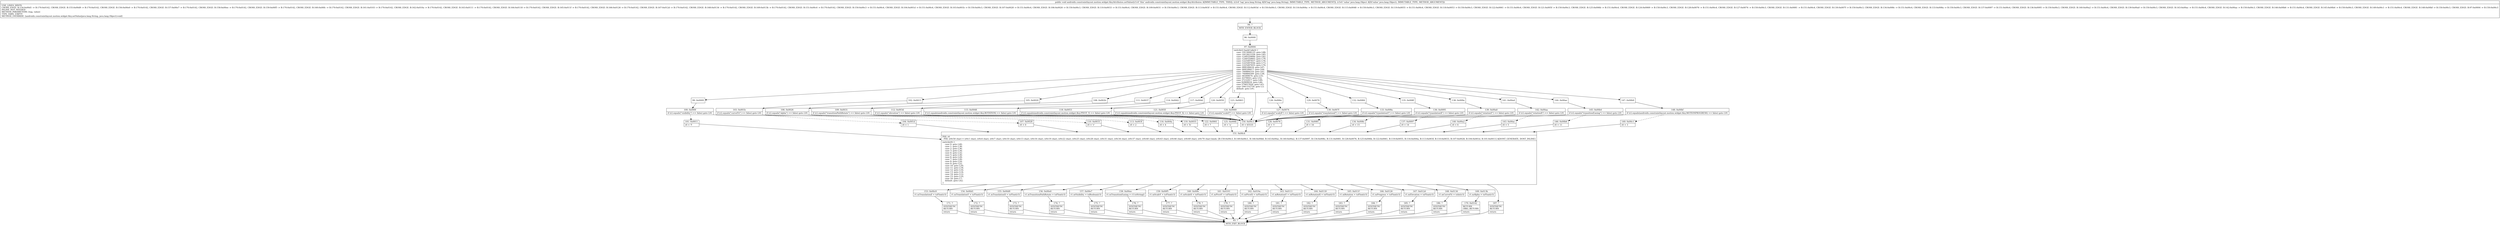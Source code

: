 digraph "CFG forandroidx.constraintlayout.motion.widget.KeyAttributes.setValue(Ljava\/lang\/String;Ljava\/lang\/Object;)V" {
Node_94 [shape=record,label="{94\:\ ?|MTH_ENTER_BLOCK\l}"];
Node_96 [shape=record,label="{96\:\ 0x0000}"];
Node_97 [shape=record,label="{97\:\ 0x0004|switch(r2.hashCode()) \{\l    case \-1913008125: goto L88;\l    case \-1812823328: goto L85;\l    case \-1249320806: goto L82;\l    case \-1249320805: goto L79;\l    case \-1225497657: goto L76;\l    case \-1225497656: goto L73;\l    case \-1225497655: goto L70;\l    case \-908189618: goto L67;\l    case \-908189617: goto L64;\l    case \-760884510: goto L61;\l    case \-760884509: goto L58;\l    case \-40300674: goto L55;\l    case \-4379043: goto L52;\l    case 37232917: goto L49;\l    case 92909918: goto L46;\l    case 579057826: goto L43;\l    case 1941332754: goto L3;\l    default: goto L91;\l\}\l}"];
Node_99 [shape=record,label="{99\:\ 0x0009}"];
Node_100 [shape=record,label="{100\:\ 0x000f|if (r2.equals(\"visibility\") == false) goto L91\l}"];
Node_101 [shape=record,label="{101\:\ 0x0011|r0 = 'f'\l}"];
Node_151 [shape=record,label="{151\:\ 0x00c4|PHI: r0 \l  PHI: (r0v50 char) = (r0v1 char), (r0v4 char), (r0v7 char), (r0v10 char), (r0v13 char), (r0v16 char), (r0v19 char), (r0v22 char), (r0v25 char), (r0v28 char), (r0v31 char), (r0v34 char), (r0v37 char), (r0v40 char), (r0v43 char), (r0v46 char), (r0v49 char), (r0v70 char) binds: [B:150:0x00c3, B:149:0x00c1, B:146:0x00b6, B:143:0x00ac, B:140:0x00a2, B:137:0x0097, B:134:0x008c, B:131:0x0081, B:128:0x0076, B:125:0x006b, B:122:0x0061, B:119:0x0055, B:116:0x004a, B:113:0x003f, B:110:0x0033, B:107:0x0028, B:104:0x001d, B:101:0x0011] A[DONT_GENERATE, DONT_INLINE]\l|switch(r0) \{\l    case 0: goto L40;\l    case 1: goto L38;\l    case 2: goto L36;\l    case 3: goto L34;\l    case 4: goto L32;\l    case 5: goto L30;\l    case 6: goto L28;\l    case 7: goto L26;\l    case 8: goto L24;\l    case 9: goto L22;\l    case 10: goto L20;\l    case 11: goto L18;\l    case 12: goto L16;\l    case 13: goto L14;\l    case 14: goto L12;\l    case 15: goto L10;\l    case 16: goto L7;\l    default: goto L42;\l\}\l}"];
Node_153 [shape=record,label="{153\:\ 0x00c9|r1.mTranslationZ = toFloat(r3)\l}"];
Node_171 [shape=record,label="{171\:\ ?|SYNTHETIC\lRETURN\l|return\l}"];
Node_95 [shape=record,label="{95\:\ ?|MTH_EXIT_BLOCK\l}"];
Node_154 [shape=record,label="{154\:\ 0x00d1|r1.mTranslationY = toFloat(r3)\l}"];
Node_172 [shape=record,label="{172\:\ ?|SYNTHETIC\lRETURN\l|return\l}"];
Node_155 [shape=record,label="{155\:\ 0x00d9|r1.mTranslationX = toFloat(r3)\l}"];
Node_173 [shape=record,label="{173\:\ ?|SYNTHETIC\lRETURN\l|return\l}"];
Node_156 [shape=record,label="{156\:\ 0x00e0|r1.mTransitionPathRotate = toFloat(r3)\l}"];
Node_174 [shape=record,label="{174\:\ ?|SYNTHETIC\lRETURN\l|return\l}"];
Node_157 [shape=record,label="{157\:\ 0x00e7|r1.mVisibility = toBoolean(r3)\l}"];
Node_175 [shape=record,label="{175\:\ ?|SYNTHETIC\lRETURN\l|return\l}"];
Node_158 [shape=record,label="{158\:\ 0x00ee|r1.mTransitionEasing = r3.toString()\l}"];
Node_176 [shape=record,label="{176\:\ ?|SYNTHETIC\lRETURN\l|return\l}"];
Node_159 [shape=record,label="{159\:\ 0x00f5|r1.mScaleY = toFloat(r3)\l}"];
Node_177 [shape=record,label="{177\:\ ?|SYNTHETIC\lRETURN\l|return\l}"];
Node_160 [shape=record,label="{160\:\ 0x00fc|r1.mScaleX = toFloat(r3)\l}"];
Node_178 [shape=record,label="{178\:\ ?|SYNTHETIC\lRETURN\l|return\l}"];
Node_161 [shape=record,label="{161\:\ 0x0103|r1.mPivotY = toFloat(r3)\l}"];
Node_179 [shape=record,label="{179\:\ ?|SYNTHETIC\lRETURN\l|return\l}"];
Node_162 [shape=record,label="{162\:\ 0x010a|r1.mPivotX = toFloat(r3)\l}"];
Node_180 [shape=record,label="{180\:\ ?|SYNTHETIC\lRETURN\l|return\l}"];
Node_163 [shape=record,label="{163\:\ 0x0111|r1.mRotationY = toFloat(r3)\l}"];
Node_181 [shape=record,label="{181\:\ ?|SYNTHETIC\lRETURN\l|return\l}"];
Node_164 [shape=record,label="{164\:\ 0x0118|r1.mRotationX = toFloat(r3)\l}"];
Node_182 [shape=record,label="{182\:\ ?|SYNTHETIC\lRETURN\l|return\l}"];
Node_165 [shape=record,label="{165\:\ 0x011f|r1.mRotation = toFloat(r3)\l}"];
Node_183 [shape=record,label="{183\:\ ?|SYNTHETIC\lRETURN\l|return\l}"];
Node_166 [shape=record,label="{166\:\ 0x0126|r1.mProgress = toFloat(r3)\l}"];
Node_184 [shape=record,label="{184\:\ ?|SYNTHETIC\lRETURN\l|return\l}"];
Node_167 [shape=record,label="{167\:\ 0x012d|r1.mElevation = toFloat(r3)\l}"];
Node_185 [shape=record,label="{185\:\ ?|SYNTHETIC\lRETURN\l|return\l}"];
Node_168 [shape=record,label="{168\:\ 0x0134|r1.mCurveFit = toInt(r3)\l}"];
Node_186 [shape=record,label="{186\:\ ?|SYNTHETIC\lRETURN\l|return\l}"];
Node_169 [shape=record,label="{169\:\ 0x013b|r1.mAlpha = toFloat(r3)\l}"];
Node_170 [shape=record,label="{170\:\ 0x0142|RETURN\lORIG_RETURN\l|return\l}"];
Node_187 [shape=record,label="{187\:\ ?|SYNTHETIC\lRETURN\l|return\l}"];
Node_102 [shape=record,label="{102\:\ 0x0015}"];
Node_103 [shape=record,label="{103\:\ 0x001b|if (r2.equals(\"curveFit\") == false) goto L91\l}"];
Node_104 [shape=record,label="{104\:\ 0x001d|r0 = 1\l}"];
Node_105 [shape=record,label="{105\:\ 0x0020}"];
Node_106 [shape=record,label="{106\:\ 0x0026|if (r2.equals(\"alpha\") == false) goto L91\l}"];
Node_107 [shape=record,label="{107\:\ 0x0028|r0 = 0\l}"];
Node_108 [shape=record,label="{108\:\ 0x002b}"];
Node_109 [shape=record,label="{109\:\ 0x0031|if (r2.equals(\"transitionPathRotate\") == false) goto L91\l}"];
Node_110 [shape=record,label="{110\:\ 0x0033|r0 = 'r'\l}"];
Node_111 [shape=record,label="{111\:\ 0x0037}"];
Node_112 [shape=record,label="{112\:\ 0x003d|if (r2.equals(\"elevation\") == false) goto L91\l}"];
Node_113 [shape=record,label="{113\:\ 0x003f|r0 = 2\l}"];
Node_114 [shape=record,label="{114\:\ 0x0042}"];
Node_115 [shape=record,label="{115\:\ 0x0048|if (r2.equals(androidx.constraintlayout.motion.widget.Key.ROTATION) == false) goto L91\l}"];
Node_116 [shape=record,label="{116\:\ 0x004a|r0 = 4\l}"];
Node_117 [shape=record,label="{117\:\ 0x004d}"];
Node_118 [shape=record,label="{118\:\ 0x0053|if (r2.equals(androidx.constraintlayout.motion.widget.Key.PIVOT_Y) == false) goto L91\l}"];
Node_119 [shape=record,label="{119\:\ 0x0055|r0 = 'b'\l}"];
Node_120 [shape=record,label="{120\:\ 0x0059}"];
Node_121 [shape=record,label="{121\:\ 0x005f|if (r2.equals(androidx.constraintlayout.motion.widget.Key.PIVOT_X) == false) goto L91\l}"];
Node_122 [shape=record,label="{122\:\ 0x0061|r0 = 7\l}"];
Node_123 [shape=record,label="{123\:\ 0x0063}"];
Node_124 [shape=record,label="{124\:\ 0x0069|if (r2.equals(\"scaleY\") == false) goto L91\l}"];
Node_125 [shape=record,label="{125\:\ 0x006b|r0 = 'n'\l}"];
Node_126 [shape=record,label="{126\:\ 0x006e}"];
Node_127 [shape=record,label="{127\:\ 0x0074|if (r2.equals(\"scaleX\") == false) goto L91\l}"];
Node_128 [shape=record,label="{128\:\ 0x0076|r0 = 't'\l}"];
Node_129 [shape=record,label="{129\:\ 0x0079}"];
Node_130 [shape=record,label="{130\:\ 0x007f|if (r2.equals(\"translationZ\") == false) goto L91\l}"];
Node_131 [shape=record,label="{131\:\ 0x0081|r0 = 16\l}"];
Node_132 [shape=record,label="{132\:\ 0x0084}"];
Node_133 [shape=record,label="{133\:\ 0x008a|if (r2.equals(\"translationY\") == false) goto L91\l}"];
Node_134 [shape=record,label="{134\:\ 0x008c|r0 = 15\l}"];
Node_135 [shape=record,label="{135\:\ 0x008f}"];
Node_136 [shape=record,label="{136\:\ 0x0095|if (r2.equals(\"translationX\") == false) goto L91\l}"];
Node_137 [shape=record,label="{137\:\ 0x0097|r0 = 14\l}"];
Node_138 [shape=record,label="{138\:\ 0x009a}"];
Node_139 [shape=record,label="{139\:\ 0x00a0|if (r2.equals(\"rotationY\") == false) goto L91\l}"];
Node_140 [shape=record,label="{140\:\ 0x00a2|r0 = 6\l}"];
Node_141 [shape=record,label="{141\:\ 0x00a4}"];
Node_142 [shape=record,label="{142\:\ 0x00aa|if (r2.equals(\"rotationX\") == false) goto L91\l}"];
Node_143 [shape=record,label="{143\:\ 0x00ac|r0 = 5\l}"];
Node_144 [shape=record,label="{144\:\ 0x00ae}"];
Node_145 [shape=record,label="{145\:\ 0x00b4|if (r2.equals(\"transitionEasing\") == false) goto L91\l}"];
Node_146 [shape=record,label="{146\:\ 0x00b6|r0 = 11\l}"];
Node_147 [shape=record,label="{147\:\ 0x00b9}"];
Node_148 [shape=record,label="{148\:\ 0x00bf|if (r2.equals(androidx.constraintlayout.motion.widget.Key.MOTIONPROGRESS) == false) goto L91\l}"];
Node_149 [shape=record,label="{149\:\ 0x00c1|r0 = 3\l}"];
Node_150 [shape=record,label="{150\:\ 0x00c3|r0 = 65535\l}"];
MethodNode[shape=record,label="{public void androidx.constraintlayout.motion.widget.KeyAttributes.setValue((r1v0 'this' androidx.constraintlayout.motion.widget.KeyAttributes A[IMMUTABLE_TYPE, THIS]), (r2v0 'tag' java.lang.String A[D('tag' java.lang.String), IMMUTABLE_TYPE, METHOD_ARGUMENT]), (r3v0 'value' java.lang.Object A[D('value' java.lang.Object), IMMUTABLE_TYPE, METHOD_ARGUMENT]))  | USE_LINES_HINTS\lCROSS_EDGE: B:154:0x00d1 \-\> B:170:0x0142, CROSS_EDGE: B:155:0x00d9 \-\> B:170:0x0142, CROSS_EDGE: B:156:0x00e0 \-\> B:170:0x0142, CROSS_EDGE: B:157:0x00e7 \-\> B:170:0x0142, CROSS_EDGE: B:158:0x00ee \-\> B:170:0x0142, CROSS_EDGE: B:159:0x00f5 \-\> B:170:0x0142, CROSS_EDGE: B:160:0x00fc \-\> B:170:0x0142, CROSS_EDGE: B:161:0x0103 \-\> B:170:0x0142, CROSS_EDGE: B:162:0x010a \-\> B:170:0x0142, CROSS_EDGE: B:163:0x0111 \-\> B:170:0x0142, CROSS_EDGE: B:164:0x0118 \-\> B:170:0x0142, CROSS_EDGE: B:165:0x011f \-\> B:170:0x0142, CROSS_EDGE: B:166:0x0126 \-\> B:170:0x0142, CROSS_EDGE: B:167:0x012d \-\> B:170:0x0142, CROSS_EDGE: B:168:0x0134 \-\> B:170:0x0142, CROSS_EDGE: B:169:0x013b \-\> B:170:0x0142, CROSS_EDGE: B:151:0x00c4 \-\> B:170:0x0142, CROSS_EDGE: B:150:0x00c3 \-\> B:151:0x00c4, CROSS_EDGE: B:104:0x001d \-\> B:151:0x00c4, CROSS_EDGE: B:103:0x001b \-\> B:150:0x00c3, CROSS_EDGE: B:107:0x0028 \-\> B:151:0x00c4, CROSS_EDGE: B:106:0x0026 \-\> B:150:0x00c3, CROSS_EDGE: B:110:0x0033 \-\> B:151:0x00c4, CROSS_EDGE: B:109:0x0031 \-\> B:150:0x00c3, CROSS_EDGE: B:113:0x003f \-\> B:151:0x00c4, CROSS_EDGE: B:112:0x003d \-\> B:150:0x00c3, CROSS_EDGE: B:116:0x004a \-\> B:151:0x00c4, CROSS_EDGE: B:115:0x0048 \-\> B:150:0x00c3, CROSS_EDGE: B:119:0x0055 \-\> B:151:0x00c4, CROSS_EDGE: B:118:0x0053 \-\> B:150:0x00c3, CROSS_EDGE: B:122:0x0061 \-\> B:151:0x00c4, CROSS_EDGE: B:121:0x005f \-\> B:150:0x00c3, CROSS_EDGE: B:125:0x006b \-\> B:151:0x00c4, CROSS_EDGE: B:124:0x0069 \-\> B:150:0x00c3, CROSS_EDGE: B:128:0x0076 \-\> B:151:0x00c4, CROSS_EDGE: B:127:0x0074 \-\> B:150:0x00c3, CROSS_EDGE: B:131:0x0081 \-\> B:151:0x00c4, CROSS_EDGE: B:130:0x007f \-\> B:150:0x00c3, CROSS_EDGE: B:134:0x008c \-\> B:151:0x00c4, CROSS_EDGE: B:133:0x008a \-\> B:150:0x00c3, CROSS_EDGE: B:137:0x0097 \-\> B:151:0x00c4, CROSS_EDGE: B:136:0x0095 \-\> B:150:0x00c3, CROSS_EDGE: B:140:0x00a2 \-\> B:151:0x00c4, CROSS_EDGE: B:139:0x00a0 \-\> B:150:0x00c3, CROSS_EDGE: B:143:0x00ac \-\> B:151:0x00c4, CROSS_EDGE: B:142:0x00aa \-\> B:150:0x00c3, CROSS_EDGE: B:146:0x00b6 \-\> B:151:0x00c4, CROSS_EDGE: B:145:0x00b4 \-\> B:150:0x00c3, CROSS_EDGE: B:149:0x00c1 \-\> B:151:0x00c4, CROSS_EDGE: B:148:0x00bf \-\> B:150:0x00c3, CROSS_EDGE: B:97:0x0004 \-\> B:150:0x00c3\lINLINE_NOT_NEEDED\lMETHOD_PARAMETERS: [tag, value]\lTYPE_VARS: EMPTY\lMETHOD_OVERRIDE: [androidx.constraintlayout.motion.widget.Key.setValue(java.lang.String, java.lang.Object):void]\l}"];
MethodNode -> Node_94;Node_94 -> Node_96;
Node_96 -> Node_97;
Node_97 -> Node_99;
Node_97 -> Node_102;
Node_97 -> Node_105;
Node_97 -> Node_108;
Node_97 -> Node_111;
Node_97 -> Node_114;
Node_97 -> Node_117;
Node_97 -> Node_120;
Node_97 -> Node_123;
Node_97 -> Node_126;
Node_97 -> Node_129;
Node_97 -> Node_132;
Node_97 -> Node_135;
Node_97 -> Node_138;
Node_97 -> Node_141;
Node_97 -> Node_144;
Node_97 -> Node_147;
Node_97 -> Node_150;
Node_99 -> Node_100;
Node_100 -> Node_101[style=dashed];
Node_100 -> Node_150;
Node_101 -> Node_151;
Node_151 -> Node_153;
Node_151 -> Node_154;
Node_151 -> Node_155;
Node_151 -> Node_156;
Node_151 -> Node_157;
Node_151 -> Node_158;
Node_151 -> Node_159;
Node_151 -> Node_160;
Node_151 -> Node_161;
Node_151 -> Node_162;
Node_151 -> Node_163;
Node_151 -> Node_164;
Node_151 -> Node_165;
Node_151 -> Node_166;
Node_151 -> Node_167;
Node_151 -> Node_168;
Node_151 -> Node_169;
Node_151 -> Node_187;
Node_153 -> Node_171;
Node_171 -> Node_95;
Node_154 -> Node_172;
Node_172 -> Node_95;
Node_155 -> Node_173;
Node_173 -> Node_95;
Node_156 -> Node_174;
Node_174 -> Node_95;
Node_157 -> Node_175;
Node_175 -> Node_95;
Node_158 -> Node_176;
Node_176 -> Node_95;
Node_159 -> Node_177;
Node_177 -> Node_95;
Node_160 -> Node_178;
Node_178 -> Node_95;
Node_161 -> Node_179;
Node_179 -> Node_95;
Node_162 -> Node_180;
Node_180 -> Node_95;
Node_163 -> Node_181;
Node_181 -> Node_95;
Node_164 -> Node_182;
Node_182 -> Node_95;
Node_165 -> Node_183;
Node_183 -> Node_95;
Node_166 -> Node_184;
Node_184 -> Node_95;
Node_167 -> Node_185;
Node_185 -> Node_95;
Node_168 -> Node_186;
Node_186 -> Node_95;
Node_169 -> Node_170;
Node_170 -> Node_95;
Node_187 -> Node_95;
Node_102 -> Node_103;
Node_103 -> Node_104[style=dashed];
Node_103 -> Node_150;
Node_104 -> Node_151;
Node_105 -> Node_106;
Node_106 -> Node_107[style=dashed];
Node_106 -> Node_150;
Node_107 -> Node_151;
Node_108 -> Node_109;
Node_109 -> Node_110[style=dashed];
Node_109 -> Node_150;
Node_110 -> Node_151;
Node_111 -> Node_112;
Node_112 -> Node_113[style=dashed];
Node_112 -> Node_150;
Node_113 -> Node_151;
Node_114 -> Node_115;
Node_115 -> Node_116[style=dashed];
Node_115 -> Node_150;
Node_116 -> Node_151;
Node_117 -> Node_118;
Node_118 -> Node_119[style=dashed];
Node_118 -> Node_150;
Node_119 -> Node_151;
Node_120 -> Node_121;
Node_121 -> Node_122[style=dashed];
Node_121 -> Node_150;
Node_122 -> Node_151;
Node_123 -> Node_124;
Node_124 -> Node_125[style=dashed];
Node_124 -> Node_150;
Node_125 -> Node_151;
Node_126 -> Node_127;
Node_127 -> Node_128[style=dashed];
Node_127 -> Node_150;
Node_128 -> Node_151;
Node_129 -> Node_130;
Node_130 -> Node_131[style=dashed];
Node_130 -> Node_150;
Node_131 -> Node_151;
Node_132 -> Node_133;
Node_133 -> Node_134[style=dashed];
Node_133 -> Node_150;
Node_134 -> Node_151;
Node_135 -> Node_136;
Node_136 -> Node_137[style=dashed];
Node_136 -> Node_150;
Node_137 -> Node_151;
Node_138 -> Node_139;
Node_139 -> Node_140[style=dashed];
Node_139 -> Node_150;
Node_140 -> Node_151;
Node_141 -> Node_142;
Node_142 -> Node_143[style=dashed];
Node_142 -> Node_150;
Node_143 -> Node_151;
Node_144 -> Node_145;
Node_145 -> Node_146[style=dashed];
Node_145 -> Node_150;
Node_146 -> Node_151;
Node_147 -> Node_148;
Node_148 -> Node_149[style=dashed];
Node_148 -> Node_150;
Node_149 -> Node_151;
Node_150 -> Node_151;
}

